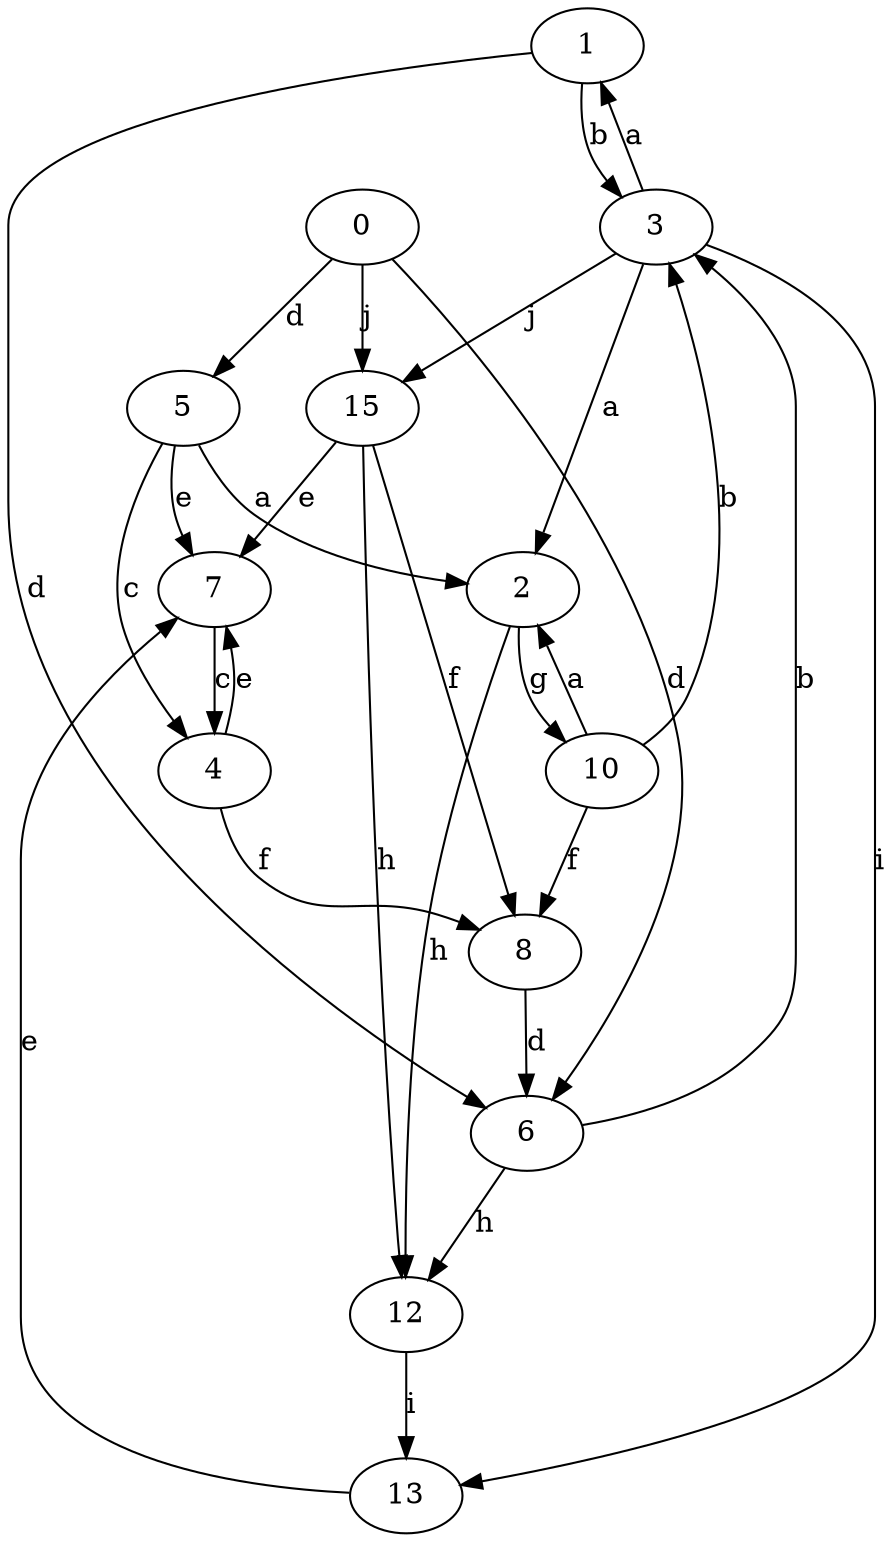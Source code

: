 strict digraph  {
1;
2;
3;
4;
5;
6;
7;
8;
10;
12;
13;
0;
15;
1 -> 3  [label=b];
1 -> 6  [label=d];
2 -> 10  [label=g];
2 -> 12  [label=h];
3 -> 1  [label=a];
3 -> 2  [label=a];
3 -> 13  [label=i];
3 -> 15  [label=j];
4 -> 7  [label=e];
4 -> 8  [label=f];
5 -> 2  [label=a];
5 -> 4  [label=c];
5 -> 7  [label=e];
6 -> 3  [label=b];
6 -> 12  [label=h];
7 -> 4  [label=c];
8 -> 6  [label=d];
10 -> 2  [label=a];
10 -> 3  [label=b];
10 -> 8  [label=f];
12 -> 13  [label=i];
13 -> 7  [label=e];
0 -> 5  [label=d];
0 -> 6  [label=d];
0 -> 15  [label=j];
15 -> 7  [label=e];
15 -> 8  [label=f];
15 -> 12  [label=h];
}
